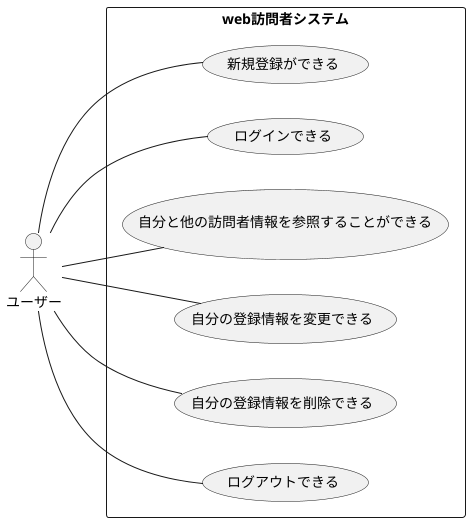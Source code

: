 @startuml ユースケース図
left to right direction

actor ユーザー

rectangle "web訪問者システム" {
  ユーザー -- (新規登録ができる)
  ユーザー -- (ログインできる)
  ユーザー -- (自分と他の訪問者情報を参照することができる)
  ユーザー -- (自分の登録情報を変更できる)
  ユーザー -- (自分の登録情報を削除できる)
  ユーザー -- (ログアウトできる)

}

@enduml